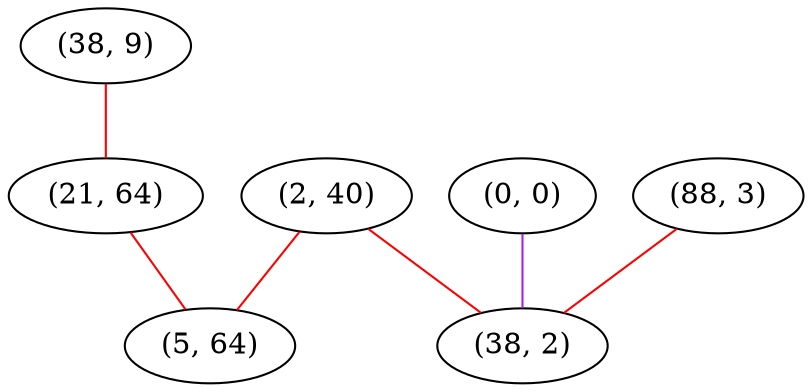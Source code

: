 graph "" {
"(38, 9)";
"(0, 0)";
"(21, 64)";
"(2, 40)";
"(88, 3)";
"(38, 2)";
"(5, 64)";
"(38, 9)" -- "(21, 64)"  [color=red, key=0, weight=1];
"(0, 0)" -- "(38, 2)"  [color=purple, key=0, weight=4];
"(21, 64)" -- "(5, 64)"  [color=red, key=0, weight=1];
"(2, 40)" -- "(38, 2)"  [color=red, key=0, weight=1];
"(2, 40)" -- "(5, 64)"  [color=red, key=0, weight=1];
"(88, 3)" -- "(38, 2)"  [color=red, key=0, weight=1];
}

